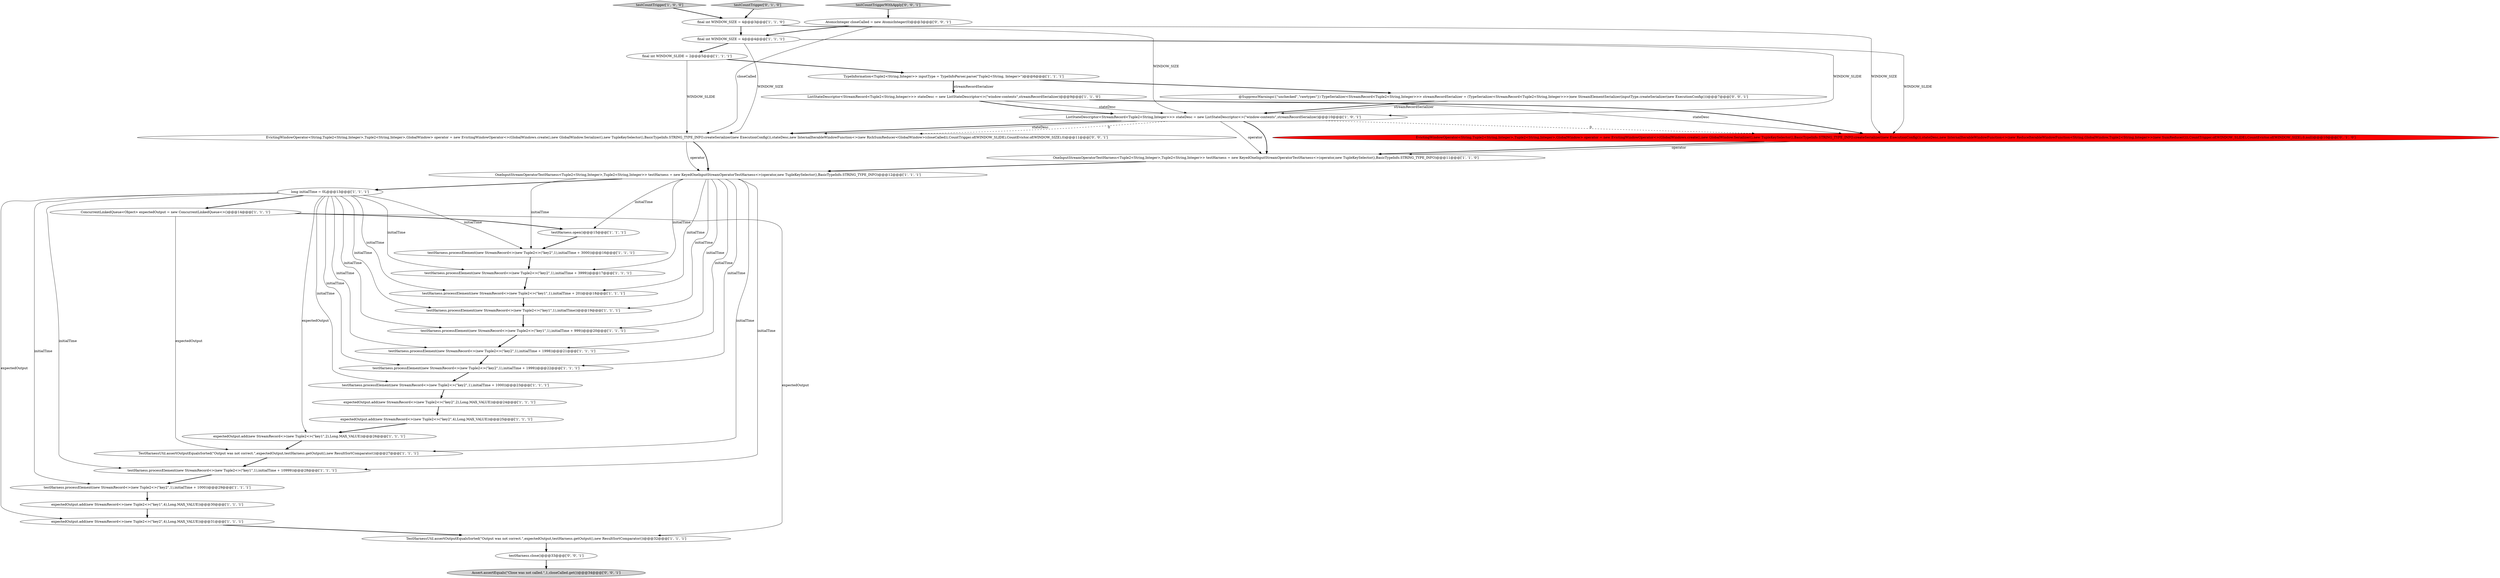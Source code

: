 digraph {
0 [style = filled, label = "expectedOutput.add(new StreamRecord<>(new Tuple2<>(\"key2\",2),Long.MAX_VALUE))@@@24@@@['1', '1', '1']", fillcolor = white, shape = ellipse image = "AAA0AAABBB1BBB"];
2 [style = filled, label = "long initialTime = 0L@@@13@@@['1', '1', '1']", fillcolor = white, shape = ellipse image = "AAA0AAABBB1BBB"];
5 [style = filled, label = "TypeInformation<Tuple2<String,Integer>> inputType = TypeInfoParser.parse(\"Tuple2<String, Integer>\")@@@6@@@['1', '1', '1']", fillcolor = white, shape = ellipse image = "AAA0AAABBB1BBB"];
6 [style = filled, label = "testHarness.processElement(new StreamRecord<>(new Tuple2<>(\"key1\",1),initialTime + 999))@@@20@@@['1', '1', '1']", fillcolor = white, shape = ellipse image = "AAA0AAABBB1BBB"];
8 [style = filled, label = "TestHarnessUtil.assertOutputEqualsSorted(\"Output was not correct.\",expectedOutput,testHarness.getOutput(),new ResultSortComparator())@@@27@@@['1', '1', '1']", fillcolor = white, shape = ellipse image = "AAA0AAABBB1BBB"];
16 [style = filled, label = "final int WINDOW_SLIDE = 2@@@5@@@['1', '1', '1']", fillcolor = white, shape = ellipse image = "AAA0AAABBB1BBB"];
21 [style = filled, label = "testHarness.processElement(new StreamRecord<>(new Tuple2<>(\"key2\",1),initialTime + 1998))@@@21@@@['1', '1', '1']", fillcolor = white, shape = ellipse image = "AAA0AAABBB1BBB"];
10 [style = filled, label = "ListStateDescriptor<StreamRecord<Tuple2<String,Integer>>> stateDesc = new ListStateDescriptor<>(\"window-contents\",streamRecordSerializer)@@@9@@@['1', '1', '0']", fillcolor = white, shape = ellipse image = "AAA0AAABBB1BBB"];
19 [style = filled, label = "final int WINDOW_SIZE = 4@@@3@@@['1', '1', '0']", fillcolor = white, shape = ellipse image = "AAA0AAABBB1BBB"];
33 [style = filled, label = "AtomicInteger closeCalled = new AtomicInteger(0)@@@3@@@['0', '0', '1']", fillcolor = white, shape = ellipse image = "AAA0AAABBB3BBB"];
34 [style = filled, label = "EvictingWindowOperator<String,Tuple2<String,Integer>,Tuple2<String,Integer>,GlobalWindow> operator = new EvictingWindowOperator<>(GlobalWindows.create(),new GlobalWindow.Serializer(),new TupleKeySelector(),BasicTypeInfo.STRING_TYPE_INFO.createSerializer(new ExecutionConfig()),stateDesc,new InternalIterableWindowFunction<>(new RichSumReducer<GlobalWindow>(closeCalled)),CountTrigger.of(WINDOW_SLIDE),CountEvictor.of(WINDOW_SIZE),0)@@@11@@@['0', '0', '1']", fillcolor = white, shape = ellipse image = "AAA0AAABBB3BBB"];
14 [style = filled, label = "expectedOutput.add(new StreamRecord<>(new Tuple2<>(\"key2\",4),Long.MAX_VALUE))@@@25@@@['1', '1', '1']", fillcolor = white, shape = ellipse image = "AAA0AAABBB1BBB"];
13 [style = filled, label = "testHarness.processElement(new StreamRecord<>(new Tuple2<>(\"key2\",1),initialTime + 3999))@@@17@@@['1', '1', '1']", fillcolor = white, shape = ellipse image = "AAA0AAABBB1BBB"];
17 [style = filled, label = "testHarness.processElement(new StreamRecord<>(new Tuple2<>(\"key2\",1),initialTime + 1000))@@@23@@@['1', '1', '1']", fillcolor = white, shape = ellipse image = "AAA0AAABBB1BBB"];
22 [style = filled, label = "OneInputStreamOperatorTestHarness<Tuple2<String,Integer>,Tuple2<String,Integer>> testHarness = new KeyedOneInputStreamOperatorTestHarness<>(operator,new TupleKeySelector(),BasicTypeInfo.STRING_TYPE_INFO)@@@11@@@['1', '1', '0']", fillcolor = white, shape = ellipse image = "AAA0AAABBB1BBB"];
35 [style = filled, label = "@SuppressWarnings({\"unchecked\",\"rawtypes\"}) TypeSerializer<StreamRecord<Tuple2<String,Integer>>> streamRecordSerializer = (TypeSerializer<StreamRecord<Tuple2<String,Integer>>>)new StreamElementSerializer(inputType.createSerializer(new ExecutionConfig()))@@@7@@@['0', '0', '1']", fillcolor = white, shape = ellipse image = "AAA0AAABBB3BBB"];
15 [style = filled, label = "testHarness.processElement(new StreamRecord<>(new Tuple2<>(\"key1\",1),initialTime))@@@19@@@['1', '1', '1']", fillcolor = white, shape = ellipse image = "AAA0AAABBB1BBB"];
9 [style = filled, label = "final int WINDOW_SIZE = 4@@@4@@@['1', '1', '1']", fillcolor = white, shape = ellipse image = "AAA0AAABBB1BBB"];
3 [style = filled, label = "testHarness.processElement(new StreamRecord<>(new Tuple2<>(\"key1\",1),initialTime + 20))@@@18@@@['1', '1', '1']", fillcolor = white, shape = ellipse image = "AAA0AAABBB1BBB"];
31 [style = filled, label = "testCountTriggerWithApply['0', '0', '1']", fillcolor = lightgray, shape = diamond image = "AAA0AAABBB3BBB"];
24 [style = filled, label = "testHarness.processElement(new StreamRecord<>(new Tuple2<>(\"key2\",1),initialTime + 1999))@@@22@@@['1', '1', '1']", fillcolor = white, shape = ellipse image = "AAA0AAABBB1BBB"];
4 [style = filled, label = "expectedOutput.add(new StreamRecord<>(new Tuple2<>(\"key1\",4),Long.MAX_VALUE))@@@30@@@['1', '1', '1']", fillcolor = white, shape = ellipse image = "AAA0AAABBB1BBB"];
7 [style = filled, label = "testCountTrigger['1', '0', '0']", fillcolor = lightgray, shape = diamond image = "AAA0AAABBB1BBB"];
29 [style = filled, label = "testCountTrigger['0', '1', '0']", fillcolor = lightgray, shape = diamond image = "AAA0AAABBB2BBB"];
18 [style = filled, label = "expectedOutput.add(new StreamRecord<>(new Tuple2<>(\"key2\",4),Long.MAX_VALUE))@@@31@@@['1', '1', '1']", fillcolor = white, shape = ellipse image = "AAA0AAABBB1BBB"];
25 [style = filled, label = "testHarness.processElement(new StreamRecord<>(new Tuple2<>(\"key2\",1),initialTime + 3000))@@@16@@@['1', '1', '1']", fillcolor = white, shape = ellipse image = "AAA0AAABBB1BBB"];
20 [style = filled, label = "ListStateDescriptor<StreamRecord<Tuple2<String,Integer>>> stateDesc = new ListStateDescriptor<>(\"window-contents\",streamRecordSerializer)@@@10@@@['1', '0', '1']", fillcolor = white, shape = ellipse image = "AAA0AAABBB1BBB"];
26 [style = filled, label = "TestHarnessUtil.assertOutputEqualsSorted(\"Output was not correct.\",expectedOutput,testHarness.getOutput(),new ResultSortComparator())@@@32@@@['1', '1', '1']", fillcolor = white, shape = ellipse image = "AAA0AAABBB1BBB"];
27 [style = filled, label = "ConcurrentLinkedQueue<Object> expectedOutput = new ConcurrentLinkedQueue<>()@@@14@@@['1', '1', '1']", fillcolor = white, shape = ellipse image = "AAA0AAABBB1BBB"];
1 [style = filled, label = "expectedOutput.add(new StreamRecord<>(new Tuple2<>(\"key1\",2),Long.MAX_VALUE))@@@26@@@['1', '1', '1']", fillcolor = white, shape = ellipse image = "AAA0AAABBB1BBB"];
30 [style = filled, label = "EvictingWindowOperator<String,Tuple2<String,Integer>,Tuple2<String,Integer>,GlobalWindow> operator = new EvictingWindowOperator<>(GlobalWindows.create(),new GlobalWindow.Serializer(),new TupleKeySelector(),BasicTypeInfo.STRING_TYPE_INFO.createSerializer(new ExecutionConfig()),stateDesc,new InternalIterableWindowFunction<>(new ReduceIterableWindowFunction<String,GlobalWindow,Tuple2<String,Integer>>(new SumReducer())),CountTrigger.of(WINDOW_SLIDE),CountEvictor.of(WINDOW_SIZE),0,null)@@@10@@@['0', '1', '0']", fillcolor = red, shape = ellipse image = "AAA1AAABBB2BBB"];
12 [style = filled, label = "OneInputStreamOperatorTestHarness<Tuple2<String,Integer>,Tuple2<String,Integer>> testHarness = new KeyedOneInputStreamOperatorTestHarness<>(operator,new TupleKeySelector(),BasicTypeInfo.STRING_TYPE_INFO)@@@12@@@['1', '1', '1']", fillcolor = white, shape = ellipse image = "AAA0AAABBB1BBB"];
28 [style = filled, label = "testHarness.open()@@@15@@@['1', '1', '1']", fillcolor = white, shape = ellipse image = "AAA0AAABBB1BBB"];
11 [style = filled, label = "testHarness.processElement(new StreamRecord<>(new Tuple2<>(\"key1\",1),initialTime + 10999))@@@28@@@['1', '1', '1']", fillcolor = white, shape = ellipse image = "AAA0AAABBB1BBB"];
32 [style = filled, label = "Assert.assertEquals(\"Close was not called.\",1,closeCalled.get())@@@34@@@['0', '0', '1']", fillcolor = lightgray, shape = ellipse image = "AAA0AAABBB3BBB"];
23 [style = filled, label = "testHarness.processElement(new StreamRecord<>(new Tuple2<>(\"key2\",1),initialTime + 1000))@@@29@@@['1', '1', '1']", fillcolor = white, shape = ellipse image = "AAA0AAABBB1BBB"];
36 [style = filled, label = "testHarness.close()@@@33@@@['0', '0', '1']", fillcolor = white, shape = ellipse image = "AAA0AAABBB3BBB"];
2->13 [style = solid, label="initialTime"];
5->10 [style = bold, label=""];
10->20 [style = bold, label=""];
30->22 [style = bold, label=""];
12->3 [style = solid, label="initialTime"];
1->8 [style = bold, label=""];
20->22 [style = solid, label="operator"];
25->13 [style = bold, label=""];
35->20 [style = bold, label=""];
12->13 [style = solid, label="initialTime"];
6->21 [style = bold, label=""];
20->34 [style = bold, label=""];
34->12 [style = solid, label="operator"];
27->28 [style = bold, label=""];
26->36 [style = bold, label=""];
2->15 [style = solid, label="initialTime"];
18->26 [style = bold, label=""];
9->30 [style = solid, label="WINDOW_SLIDE"];
30->22 [style = solid, label="operator"];
23->4 [style = bold, label=""];
12->24 [style = solid, label="initialTime"];
33->34 [style = solid, label="closeCalled"];
9->34 [style = solid, label="WINDOW_SIZE"];
36->32 [style = bold, label=""];
9->20 [style = solid, label="WINDOW_SLIDE"];
15->6 [style = bold, label=""];
3->15 [style = bold, label=""];
21->24 [style = bold, label=""];
4->18 [style = bold, label=""];
2->25 [style = solid, label="initialTime"];
2->11 [style = solid, label="initialTime"];
10->20 [style = solid, label="stateDesc"];
34->12 [style = bold, label=""];
33->9 [style = bold, label=""];
10->30 [style = solid, label="stateDesc"];
2->24 [style = solid, label="initialTime"];
9->16 [style = bold, label=""];
14->1 [style = bold, label=""];
12->11 [style = solid, label="initialTime"];
20->22 [style = bold, label=""];
12->2 [style = bold, label=""];
0->14 [style = bold, label=""];
17->0 [style = bold, label=""];
2->1 [style = solid, label="expectedOutput"];
29->19 [style = bold, label=""];
13->3 [style = bold, label=""];
20->34 [style = solid, label="stateDesc"];
19->9 [style = bold, label=""];
27->26 [style = solid, label="expectedOutput"];
20->34 [style = dashed, label="0"];
22->12 [style = bold, label=""];
31->33 [style = bold, label=""];
20->30 [style = dashed, label="0"];
24->17 [style = bold, label=""];
2->23 [style = solid, label="initialTime"];
16->5 [style = bold, label=""];
2->27 [style = bold, label=""];
28->25 [style = bold, label=""];
35->20 [style = solid, label="streamRecordSerializer"];
12->8 [style = solid, label="initialTime"];
16->34 [style = solid, label="WINDOW_SLIDE"];
2->17 [style = solid, label="initialTime"];
27->8 [style = solid, label="expectedOutput"];
12->15 [style = solid, label="initialTime"];
19->20 [style = solid, label="WINDOW_SIZE"];
12->28 [style = solid, label="initialTime"];
12->25 [style = solid, label="initialTime"];
19->30 [style = solid, label="WINDOW_SIZE"];
8->11 [style = bold, label=""];
11->23 [style = bold, label=""];
7->19 [style = bold, label=""];
10->30 [style = bold, label=""];
5->35 [style = bold, label=""];
12->21 [style = solid, label="initialTime"];
2->6 [style = solid, label="initialTime"];
2->21 [style = solid, label="initialTime"];
5->10 [style = solid, label="streamRecordSerializer"];
2->3 [style = solid, label="initialTime"];
12->6 [style = solid, label="initialTime"];
2->18 [style = solid, label="expectedOutput"];
}
